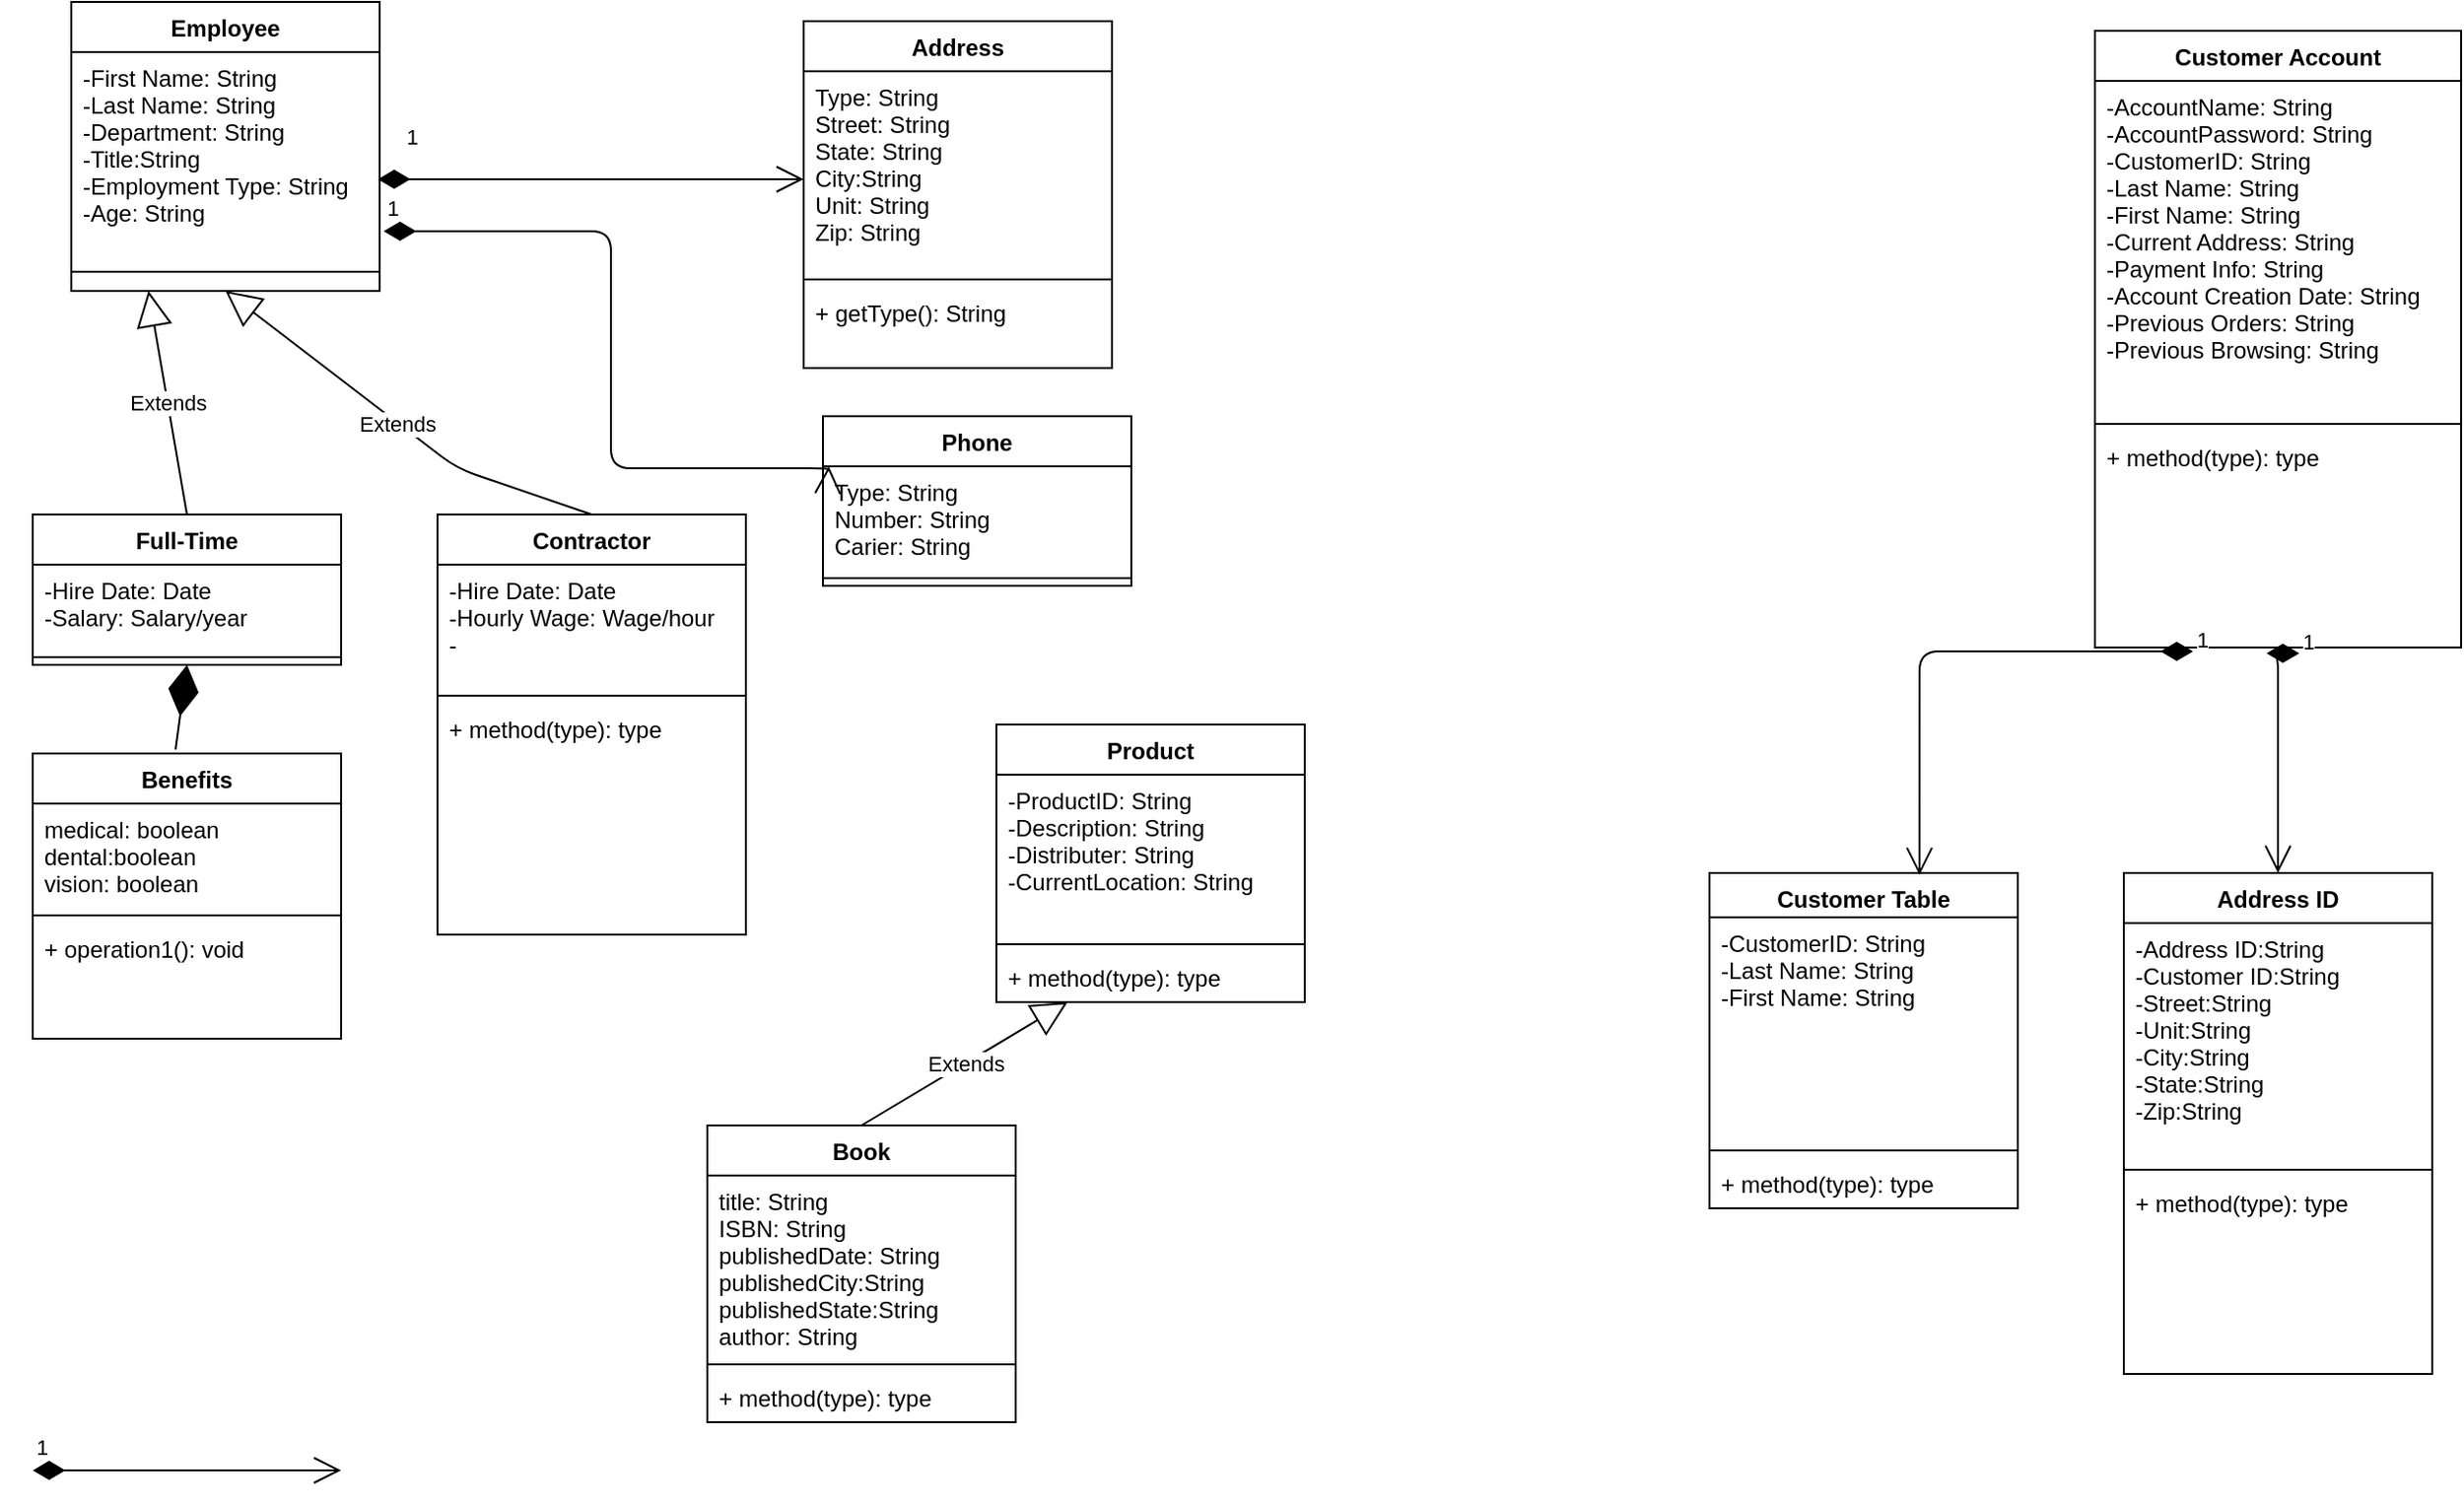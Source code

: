 <mxfile version="12.0.0" type="google" pages="1"><diagram id="3x4A-wej6Ai1qeIV7tzk" name="Page-1"><mxGraphModel dx="946" dy="567" grid="1" gridSize="10" guides="1" tooltips="1" connect="1" arrows="1" fold="1" page="1" pageScale="1" pageWidth="1400" pageHeight="850" math="0" shadow="0"><root><mxCell id="0"/><mxCell id="1" parent="0"/><mxCell id="u0vfhsDC0m0gZTtuukUW-1" value="Employee" style="swimlane;fontStyle=1;align=center;verticalAlign=top;childLayout=stackLayout;horizontal=1;startSize=26;horizontalStack=0;resizeParent=1;resizeParentMax=0;resizeLast=0;collapsible=1;marginBottom=0;" parent="1" vertex="1"><mxGeometry x="140" y="28" width="160" height="150" as="geometry"/></mxCell><mxCell id="u0vfhsDC0m0gZTtuukUW-2" value="-First Name: String&#xa;-Last Name: String&#xa;-Department: String&#xa;-Title:String&#xa;-Employment Type: String&#xa;-Age: String&#xa;" style="text;strokeColor=none;fillColor=none;align=left;verticalAlign=top;spacingLeft=4;spacingRight=4;overflow=hidden;rotatable=0;points=[[0,0.5],[1,0.5]];portConstraint=eastwest;" parent="u0vfhsDC0m0gZTtuukUW-1" vertex="1"><mxGeometry y="26" width="160" height="104" as="geometry"/></mxCell><mxCell id="u0vfhsDC0m0gZTtuukUW-3" value="" style="line;strokeWidth=1;fillColor=none;align=left;verticalAlign=middle;spacingTop=-1;spacingLeft=3;spacingRight=3;rotatable=0;labelPosition=right;points=[];portConstraint=eastwest;" parent="u0vfhsDC0m0gZTtuukUW-1" vertex="1"><mxGeometry y="130" width="160" height="20" as="geometry"/></mxCell><mxCell id="u0vfhsDC0m0gZTtuukUW-10" value="Address" style="swimlane;fontStyle=1;align=center;verticalAlign=top;childLayout=stackLayout;horizontal=1;startSize=26;horizontalStack=0;resizeParent=1;resizeParentMax=0;resizeLast=0;collapsible=1;marginBottom=0;" parent="1" vertex="1"><mxGeometry x="520" y="38" width="160" height="180" as="geometry"/></mxCell><mxCell id="u0vfhsDC0m0gZTtuukUW-11" value="Type: String&#xa;Street: String&#xa;State: String&#xa;City:String&#xa;Unit: String&#xa;Zip: String" style="text;strokeColor=none;fillColor=none;align=left;verticalAlign=top;spacingLeft=4;spacingRight=4;overflow=hidden;rotatable=0;points=[[0,0.5],[1,0.5]];portConstraint=eastwest;" parent="u0vfhsDC0m0gZTtuukUW-10" vertex="1"><mxGeometry y="26" width="160" height="104" as="geometry"/></mxCell><mxCell id="u0vfhsDC0m0gZTtuukUW-12" value="" style="line;strokeWidth=1;fillColor=none;align=left;verticalAlign=middle;spacingTop=-1;spacingLeft=3;spacingRight=3;rotatable=0;labelPosition=right;points=[];portConstraint=eastwest;" parent="u0vfhsDC0m0gZTtuukUW-10" vertex="1"><mxGeometry y="130" width="160" height="8" as="geometry"/></mxCell><mxCell id="u0vfhsDC0m0gZTtuukUW-13" value="+ getType(): String" style="text;strokeColor=none;fillColor=none;align=left;verticalAlign=top;spacingLeft=4;spacingRight=4;overflow=hidden;rotatable=0;points=[[0,0.5],[1,0.5]];portConstraint=eastwest;" parent="u0vfhsDC0m0gZTtuukUW-10" vertex="1"><mxGeometry y="138" width="160" height="42" as="geometry"/></mxCell><mxCell id="u0vfhsDC0m0gZTtuukUW-15" value="Phone" style="swimlane;fontStyle=1;align=center;verticalAlign=top;childLayout=stackLayout;horizontal=1;startSize=26;horizontalStack=0;resizeParent=1;resizeParentMax=0;resizeLast=0;collapsible=1;marginBottom=0;" parent="1" vertex="1"><mxGeometry x="530" y="243" width="160" height="88" as="geometry"/></mxCell><mxCell id="u0vfhsDC0m0gZTtuukUW-16" value="Type: String&#xa;Number: String&#xa;Carier: String" style="text;strokeColor=none;fillColor=none;align=left;verticalAlign=top;spacingLeft=4;spacingRight=4;overflow=hidden;rotatable=0;points=[[0,0.5],[1,0.5]];portConstraint=eastwest;" parent="u0vfhsDC0m0gZTtuukUW-15" vertex="1"><mxGeometry y="26" width="160" height="54" as="geometry"/></mxCell><mxCell id="u0vfhsDC0m0gZTtuukUW-17" value="" style="line;strokeWidth=1;fillColor=none;align=left;verticalAlign=middle;spacingTop=-1;spacingLeft=3;spacingRight=3;rotatable=0;labelPosition=right;points=[];portConstraint=eastwest;" parent="u0vfhsDC0m0gZTtuukUW-15" vertex="1"><mxGeometry y="80" width="160" height="8" as="geometry"/></mxCell><mxCell id="u0vfhsDC0m0gZTtuukUW-19" value="1" style="endArrow=open;html=1;endSize=12;startArrow=diamondThin;startSize=14;startFill=1;edgeStyle=orthogonalEdgeStyle;align=left;verticalAlign=bottom;exitX=1.013;exitY=0.894;exitDx=0;exitDy=0;exitPerimeter=0;entryX=0.019;entryY=0;entryDx=0;entryDy=0;entryPerimeter=0;" parent="1" source="u0vfhsDC0m0gZTtuukUW-2" target="u0vfhsDC0m0gZTtuukUW-16" edge="1"><mxGeometry x="-1" y="3" relative="1" as="geometry"><mxPoint x="420" y="190" as="sourcePoint"/><mxPoint x="510" y="270" as="targetPoint"/><Array as="points"><mxPoint x="420" y="147"/><mxPoint x="420" y="270"/></Array></mxGeometry></mxCell><mxCell id="u0vfhsDC0m0gZTtuukUW-20" value="1" style="endArrow=open;html=1;endSize=12;startArrow=diamondThin;startSize=14;startFill=1;edgeStyle=orthogonalEdgeStyle;align=left;verticalAlign=bottom;exitX=0.994;exitY=0.635;exitDx=0;exitDy=0;exitPerimeter=0;" parent="1" source="u0vfhsDC0m0gZTtuukUW-2" target="u0vfhsDC0m0gZTtuukUW-11" edge="1"><mxGeometry x="-0.882" y="13" relative="1" as="geometry"><mxPoint x="260" y="470" as="sourcePoint"/><mxPoint x="640" y="141" as="targetPoint"/><Array as="points"><mxPoint x="360" y="120"/><mxPoint x="360" y="120"/></Array><mxPoint as="offset"/></mxGeometry></mxCell><mxCell id="DmEHMJoFQJ2lSYQLeE6u-1" value="Full-Time" style="swimlane;fontStyle=1;align=center;verticalAlign=top;childLayout=stackLayout;horizontal=1;startSize=26;horizontalStack=0;resizeParent=1;resizeParentMax=0;resizeLast=0;collapsible=1;marginBottom=0;" parent="1" vertex="1"><mxGeometry x="120" y="294" width="160" height="78" as="geometry"/></mxCell><mxCell id="DmEHMJoFQJ2lSYQLeE6u-2" value="-Hire Date: Date&#xa;-Salary: Salary/year" style="text;strokeColor=none;fillColor=none;align=left;verticalAlign=top;spacingLeft=4;spacingRight=4;overflow=hidden;rotatable=0;points=[[0,0.5],[1,0.5]];portConstraint=eastwest;" parent="DmEHMJoFQJ2lSYQLeE6u-1" vertex="1"><mxGeometry y="26" width="160" height="44" as="geometry"/></mxCell><mxCell id="DmEHMJoFQJ2lSYQLeE6u-3" value="" style="line;strokeWidth=1;fillColor=none;align=left;verticalAlign=middle;spacingTop=-1;spacingLeft=3;spacingRight=3;rotatable=0;labelPosition=right;points=[];portConstraint=eastwest;" parent="DmEHMJoFQJ2lSYQLeE6u-1" vertex="1"><mxGeometry y="70" width="160" height="8" as="geometry"/></mxCell><mxCell id="DmEHMJoFQJ2lSYQLeE6u-5" value="Contractor" style="swimlane;fontStyle=1;align=center;verticalAlign=top;childLayout=stackLayout;horizontal=1;startSize=26;horizontalStack=0;resizeParent=1;resizeParentMax=0;resizeLast=0;collapsible=1;marginBottom=0;" parent="1" vertex="1"><mxGeometry x="330" y="294" width="160" height="218" as="geometry"/></mxCell><mxCell id="DmEHMJoFQJ2lSYQLeE6u-6" value="-Hire Date: Date&#xa;-Hourly Wage: Wage/hour&#xa;-" style="text;strokeColor=none;fillColor=none;align=left;verticalAlign=top;spacingLeft=4;spacingRight=4;overflow=hidden;rotatable=0;points=[[0,0.5],[1,0.5]];portConstraint=eastwest;" parent="DmEHMJoFQJ2lSYQLeE6u-5" vertex="1"><mxGeometry y="26" width="160" height="64" as="geometry"/></mxCell><mxCell id="DmEHMJoFQJ2lSYQLeE6u-7" value="" style="line;strokeWidth=1;fillColor=none;align=left;verticalAlign=middle;spacingTop=-1;spacingLeft=3;spacingRight=3;rotatable=0;labelPosition=right;points=[];portConstraint=eastwest;" parent="DmEHMJoFQJ2lSYQLeE6u-5" vertex="1"><mxGeometry y="90" width="160" height="8" as="geometry"/></mxCell><mxCell id="DmEHMJoFQJ2lSYQLeE6u-8" value="+ method(type): type" style="text;strokeColor=none;fillColor=none;align=left;verticalAlign=top;spacingLeft=4;spacingRight=4;overflow=hidden;rotatable=0;points=[[0,0.5],[1,0.5]];portConstraint=eastwest;" parent="DmEHMJoFQJ2lSYQLeE6u-5" vertex="1"><mxGeometry y="98" width="160" height="120" as="geometry"/></mxCell><mxCell id="DmEHMJoFQJ2lSYQLeE6u-9" value="Extends" style="endArrow=block;endSize=16;endFill=0;html=1;entryX=0.5;entryY=1;entryDx=0;entryDy=0;exitX=0.5;exitY=0;exitDx=0;exitDy=0;" parent="1" source="DmEHMJoFQJ2lSYQLeE6u-5" target="u0vfhsDC0m0gZTtuukUW-1" edge="1"><mxGeometry width="160" relative="1" as="geometry"><mxPoint x="340" y="290" as="sourcePoint"/><mxPoint x="280" y="530" as="targetPoint"/><Array as="points"><mxPoint x="340" y="270"/></Array></mxGeometry></mxCell><mxCell id="DmEHMJoFQJ2lSYQLeE6u-10" value="Extends" style="endArrow=block;endSize=16;endFill=0;html=1;exitX=0.5;exitY=0;exitDx=0;exitDy=0;entryX=0.25;entryY=1;entryDx=0;entryDy=0;" parent="1" source="DmEHMJoFQJ2lSYQLeE6u-1" target="u0vfhsDC0m0gZTtuukUW-1" edge="1"><mxGeometry width="160" relative="1" as="geometry"><mxPoint x="120" y="530" as="sourcePoint"/><mxPoint x="330" y="190" as="targetPoint"/></mxGeometry></mxCell><mxCell id="DmEHMJoFQJ2lSYQLeE6u-11" value="Benefits" style="swimlane;fontStyle=1;align=center;verticalAlign=top;childLayout=stackLayout;horizontal=1;startSize=26;horizontalStack=0;resizeParent=1;resizeParentMax=0;resizeLast=0;collapsible=1;marginBottom=0;" parent="1" vertex="1"><mxGeometry x="120" y="418" width="160" height="148" as="geometry"/></mxCell><mxCell id="DmEHMJoFQJ2lSYQLeE6u-12" value="medical: boolean&#xa;dental:boolean&#xa;vision: boolean" style="text;strokeColor=none;fillColor=none;align=left;verticalAlign=top;spacingLeft=4;spacingRight=4;overflow=hidden;rotatable=0;points=[[0,0.5],[1,0.5]];portConstraint=eastwest;" parent="DmEHMJoFQJ2lSYQLeE6u-11" vertex="1"><mxGeometry y="26" width="160" height="54" as="geometry"/></mxCell><mxCell id="DmEHMJoFQJ2lSYQLeE6u-13" value="" style="line;strokeWidth=1;fillColor=none;align=left;verticalAlign=middle;spacingTop=-1;spacingLeft=3;spacingRight=3;rotatable=0;labelPosition=right;points=[];portConstraint=eastwest;" parent="DmEHMJoFQJ2lSYQLeE6u-11" vertex="1"><mxGeometry y="80" width="160" height="8" as="geometry"/></mxCell><mxCell id="DmEHMJoFQJ2lSYQLeE6u-14" value="+ operation1(): void" style="text;strokeColor=none;fillColor=none;align=left;verticalAlign=top;spacingLeft=4;spacingRight=4;overflow=hidden;rotatable=0;points=[[0,0.5],[1,0.5]];portConstraint=eastwest;" parent="DmEHMJoFQJ2lSYQLeE6u-11" vertex="1"><mxGeometry y="88" width="160" height="60" as="geometry"/></mxCell><mxCell id="DmEHMJoFQJ2lSYQLeE6u-15" value="" style="endArrow=diamondThin;endFill=1;endSize=24;html=1;entryX=0.5;entryY=1;entryDx=0;entryDy=0;exitX=0.463;exitY=-0.014;exitDx=0;exitDy=0;exitPerimeter=0;" parent="1" source="DmEHMJoFQJ2lSYQLeE6u-11" target="DmEHMJoFQJ2lSYQLeE6u-1" edge="1"><mxGeometry width="160" relative="1" as="geometry"><mxPoint x="120" y="630" as="sourcePoint"/><mxPoint x="280" y="630" as="targetPoint"/></mxGeometry></mxCell><mxCell id="DmEHMJoFQJ2lSYQLeE6u-16" value="Customer Account" style="swimlane;fontStyle=1;align=center;verticalAlign=top;childLayout=stackLayout;horizontal=1;startSize=26;horizontalStack=0;resizeParent=1;resizeParentMax=0;resizeLast=0;collapsible=1;marginBottom=0;" parent="1" vertex="1"><mxGeometry x="1190" y="43" width="190" height="320" as="geometry"/></mxCell><mxCell id="DmEHMJoFQJ2lSYQLeE6u-17" value="-AccountName: String&#xa;-AccountPassword: String&#xa;-CustomerID: String&#xa;-Last Name: String&#xa;-First Name: String&#xa;-Current Address: String&#xa;-Payment Info: String&#xa;-Account Creation Date: String&#xa;-Previous Orders: String&#xa;-Previous Browsing: String&#xa;" style="text;strokeColor=none;fillColor=none;align=left;verticalAlign=top;spacingLeft=4;spacingRight=4;overflow=hidden;rotatable=0;points=[[0,0.5],[1,0.5]];portConstraint=eastwest;" parent="DmEHMJoFQJ2lSYQLeE6u-16" vertex="1"><mxGeometry y="26" width="190" height="174" as="geometry"/></mxCell><mxCell id="DmEHMJoFQJ2lSYQLeE6u-18" value="" style="line;strokeWidth=1;fillColor=none;align=left;verticalAlign=middle;spacingTop=-1;spacingLeft=3;spacingRight=3;rotatable=0;labelPosition=right;points=[];portConstraint=eastwest;" parent="DmEHMJoFQJ2lSYQLeE6u-16" vertex="1"><mxGeometry y="200" width="190" height="8" as="geometry"/></mxCell><mxCell id="DmEHMJoFQJ2lSYQLeE6u-19" value="+ method(type): type" style="text;strokeColor=none;fillColor=none;align=left;verticalAlign=top;spacingLeft=4;spacingRight=4;overflow=hidden;rotatable=0;points=[[0,0.5],[1,0.5]];portConstraint=eastwest;" parent="DmEHMJoFQJ2lSYQLeE6u-16" vertex="1"><mxGeometry y="208" width="190" height="112" as="geometry"/></mxCell><mxCell id="DmEHMJoFQJ2lSYQLeE6u-25" value="Address ID" style="swimlane;fontStyle=1;align=center;verticalAlign=top;childLayout=stackLayout;horizontal=1;startSize=26;horizontalStack=0;resizeParent=1;resizeParentMax=0;resizeLast=0;collapsible=1;marginBottom=0;" parent="1" vertex="1"><mxGeometry x="1205" y="480" width="160" height="260" as="geometry"/></mxCell><mxCell id="DmEHMJoFQJ2lSYQLeE6u-26" value="-Address ID:String&#xa;-Customer ID:String&#xa;-Street:String&#xa;-Unit:String&#xa;-City:String&#xa;-State:String&#xa;-Zip:String" style="text;strokeColor=none;fillColor=none;align=left;verticalAlign=top;spacingLeft=4;spacingRight=4;overflow=hidden;rotatable=0;points=[[0,0.5],[1,0.5]];portConstraint=eastwest;" parent="DmEHMJoFQJ2lSYQLeE6u-25" vertex="1"><mxGeometry y="26" width="160" height="124" as="geometry"/></mxCell><mxCell id="DmEHMJoFQJ2lSYQLeE6u-27" value="" style="line;strokeWidth=1;fillColor=none;align=left;verticalAlign=middle;spacingTop=-1;spacingLeft=3;spacingRight=3;rotatable=0;labelPosition=right;points=[];portConstraint=eastwest;" parent="DmEHMJoFQJ2lSYQLeE6u-25" vertex="1"><mxGeometry y="150" width="160" height="8" as="geometry"/></mxCell><mxCell id="DmEHMJoFQJ2lSYQLeE6u-28" value="+ method(type): type" style="text;strokeColor=none;fillColor=none;align=left;verticalAlign=top;spacingLeft=4;spacingRight=4;overflow=hidden;rotatable=0;points=[[0,0.5],[1,0.5]];portConstraint=eastwest;" parent="DmEHMJoFQJ2lSYQLeE6u-25" vertex="1"><mxGeometry y="158" width="160" height="102" as="geometry"/></mxCell><mxCell id="DmEHMJoFQJ2lSYQLeE6u-29" value="1" style="endArrow=open;html=1;endSize=12;startArrow=diamondThin;startSize=14;startFill=1;edgeStyle=orthogonalEdgeStyle;align=left;verticalAlign=bottom;exitX=0.558;exitY=1.027;exitDx=0;exitDy=0;exitPerimeter=0;entryX=0.5;entryY=0;entryDx=0;entryDy=0;" parent="1" source="DmEHMJoFQJ2lSYQLeE6u-19" target="DmEHMJoFQJ2lSYQLeE6u-25" edge="1"><mxGeometry x="-1" y="3" relative="1" as="geometry"><mxPoint x="700" y="760" as="sourcePoint"/><mxPoint x="860" y="760" as="targetPoint"/><Array as="points"><mxPoint x="1285" y="366"/></Array></mxGeometry></mxCell><mxCell id="DmEHMJoFQJ2lSYQLeE6u-30" value="Customer Table" style="swimlane;fontStyle=1;align=center;verticalAlign=top;childLayout=stackLayout;horizontal=1;startSize=23;horizontalStack=0;resizeParent=1;resizeParentMax=0;resizeLast=0;collapsible=1;marginBottom=0;" parent="1" vertex="1"><mxGeometry x="990" y="480" width="160" height="174" as="geometry"/></mxCell><mxCell id="DmEHMJoFQJ2lSYQLeE6u-31" value="-CustomerID: String&#xa;-Last Name: String&#xa;-First Name: String" style="text;strokeColor=none;fillColor=none;align=left;verticalAlign=top;spacingLeft=4;spacingRight=4;overflow=hidden;rotatable=0;points=[[0,0.5],[1,0.5]];portConstraint=eastwest;" parent="DmEHMJoFQJ2lSYQLeE6u-30" vertex="1"><mxGeometry y="23" width="160" height="117" as="geometry"/></mxCell><mxCell id="DmEHMJoFQJ2lSYQLeE6u-32" value="" style="line;strokeWidth=1;fillColor=none;align=left;verticalAlign=middle;spacingTop=-1;spacingLeft=3;spacingRight=3;rotatable=0;labelPosition=right;points=[];portConstraint=eastwest;" parent="DmEHMJoFQJ2lSYQLeE6u-30" vertex="1"><mxGeometry y="140" width="160" height="8" as="geometry"/></mxCell><mxCell id="DmEHMJoFQJ2lSYQLeE6u-33" value="+ method(type): type" style="text;strokeColor=none;fillColor=none;align=left;verticalAlign=top;spacingLeft=4;spacingRight=4;overflow=hidden;rotatable=0;points=[[0,0.5],[1,0.5]];portConstraint=eastwest;" parent="DmEHMJoFQJ2lSYQLeE6u-30" vertex="1"><mxGeometry y="148" width="160" height="26" as="geometry"/></mxCell><mxCell id="DmEHMJoFQJ2lSYQLeE6u-34" value="1" style="endArrow=open;html=1;endSize=12;startArrow=diamondThin;startSize=14;startFill=1;edgeStyle=orthogonalEdgeStyle;align=left;verticalAlign=bottom;exitX=0.268;exitY=1.018;exitDx=0;exitDy=0;exitPerimeter=0;entryX=0.681;entryY=0.006;entryDx=0;entryDy=0;entryPerimeter=0;" parent="1" source="DmEHMJoFQJ2lSYQLeE6u-19" target="DmEHMJoFQJ2lSYQLeE6u-30" edge="1"><mxGeometry x="-1" y="3" relative="1" as="geometry"><mxPoint x="430" y="760" as="sourcePoint"/><mxPoint x="590" y="760" as="targetPoint"/></mxGeometry></mxCell><mxCell id="DmEHMJoFQJ2lSYQLeE6u-40" value="Product" style="swimlane;fontStyle=1;align=center;verticalAlign=top;childLayout=stackLayout;horizontal=1;startSize=26;horizontalStack=0;resizeParent=1;resizeParentMax=0;resizeLast=0;collapsible=1;marginBottom=0;" parent="1" vertex="1"><mxGeometry x="620" y="403" width="160" height="144" as="geometry"/></mxCell><mxCell id="DmEHMJoFQJ2lSYQLeE6u-41" value="-ProductID: String&#xa;-Description: String&#xa;-Distributer: String&#xa;-CurrentLocation: String" style="text;strokeColor=none;fillColor=none;align=left;verticalAlign=top;spacingLeft=4;spacingRight=4;overflow=hidden;rotatable=0;points=[[0,0.5],[1,0.5]];portConstraint=eastwest;" parent="DmEHMJoFQJ2lSYQLeE6u-40" vertex="1"><mxGeometry y="26" width="160" height="84" as="geometry"/></mxCell><mxCell id="DmEHMJoFQJ2lSYQLeE6u-42" value="" style="line;strokeWidth=1;fillColor=none;align=left;verticalAlign=middle;spacingTop=-1;spacingLeft=3;spacingRight=3;rotatable=0;labelPosition=right;points=[];portConstraint=eastwest;" parent="DmEHMJoFQJ2lSYQLeE6u-40" vertex="1"><mxGeometry y="110" width="160" height="8" as="geometry"/></mxCell><mxCell id="DmEHMJoFQJ2lSYQLeE6u-43" value="+ method(type): type" style="text;strokeColor=none;fillColor=none;align=left;verticalAlign=top;spacingLeft=4;spacingRight=4;overflow=hidden;rotatable=0;points=[[0,0.5],[1,0.5]];portConstraint=eastwest;" parent="DmEHMJoFQJ2lSYQLeE6u-40" vertex="1"><mxGeometry y="118" width="160" height="26" as="geometry"/></mxCell><mxCell id="DmEHMJoFQJ2lSYQLeE6u-44" value="Book" style="swimlane;fontStyle=1;align=center;verticalAlign=top;childLayout=stackLayout;horizontal=1;startSize=26;horizontalStack=0;resizeParent=1;resizeParentMax=0;resizeLast=0;collapsible=1;marginBottom=0;" parent="1" vertex="1"><mxGeometry x="470" y="611" width="160" height="154" as="geometry"/></mxCell><mxCell id="DmEHMJoFQJ2lSYQLeE6u-45" value="title: String&#xa;ISBN: String&#xa;publishedDate: String&#xa;publishedCity:String&#xa;publishedState:String&#xa;author: String" style="text;strokeColor=none;fillColor=none;align=left;verticalAlign=top;spacingLeft=4;spacingRight=4;overflow=hidden;rotatable=0;points=[[0,0.5],[1,0.5]];portConstraint=eastwest;" parent="DmEHMJoFQJ2lSYQLeE6u-44" vertex="1"><mxGeometry y="26" width="160" height="94" as="geometry"/></mxCell><mxCell id="DmEHMJoFQJ2lSYQLeE6u-46" value="" style="line;strokeWidth=1;fillColor=none;align=left;verticalAlign=middle;spacingTop=-1;spacingLeft=3;spacingRight=3;rotatable=0;labelPosition=right;points=[];portConstraint=eastwest;" parent="DmEHMJoFQJ2lSYQLeE6u-44" vertex="1"><mxGeometry y="120" width="160" height="8" as="geometry"/></mxCell><mxCell id="DmEHMJoFQJ2lSYQLeE6u-47" value="+ method(type): type" style="text;strokeColor=none;fillColor=none;align=left;verticalAlign=top;spacingLeft=4;spacingRight=4;overflow=hidden;rotatable=0;points=[[0,0.5],[1,0.5]];portConstraint=eastwest;" parent="DmEHMJoFQJ2lSYQLeE6u-44" vertex="1"><mxGeometry y="128" width="160" height="26" as="geometry"/></mxCell><mxCell id="DmEHMJoFQJ2lSYQLeE6u-48" value="Extends" style="endArrow=block;endSize=16;endFill=0;html=1;entryX=0.231;entryY=1;entryDx=0;entryDy=0;entryPerimeter=0;exitX=0.5;exitY=0;exitDx=0;exitDy=0;" parent="1" source="DmEHMJoFQJ2lSYQLeE6u-44" target="DmEHMJoFQJ2lSYQLeE6u-43" edge="1"><mxGeometry width="160" relative="1" as="geometry"><mxPoint x="210" y="790" as="sourcePoint"/><mxPoint x="370" y="790" as="targetPoint"/></mxGeometry></mxCell><mxCell id="Ff_0D1Qww3DfO2KpZSr_-1" value="1" style="endArrow=open;html=1;endSize=12;startArrow=diamondThin;startSize=14;startFill=1;edgeStyle=orthogonalEdgeStyle;align=left;verticalAlign=bottom;" edge="1" parent="1"><mxGeometry x="-1" y="3" relative="1" as="geometry"><mxPoint x="120" y="790" as="sourcePoint"/><mxPoint x="280" y="790" as="targetPoint"/></mxGeometry></mxCell></root></mxGraphModel></diagram></mxfile>